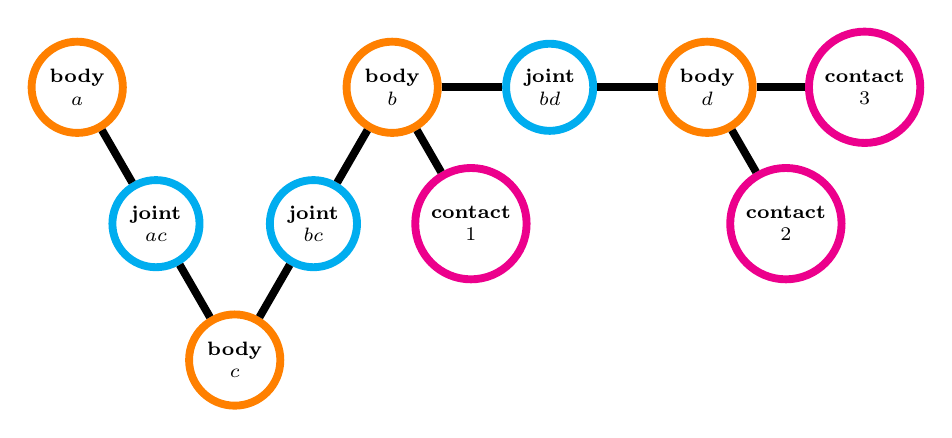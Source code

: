 \begin{tikzpicture}[font=\scriptsize]
\begin{scope}[every node/.style={circle,thick,draw}]
    \node[line width=1mm] (A)[align=center, draw=orange] at (0,0) {$\textbf{body}$ \\ $a$};
    \node[line width=1mm] (C)[align=center, draw=orange] at (4.0,0) {$\textbf{body}$ \\ $b$};
    \node[line width=1mm] (D)[align=center, draw=cyan] at (6.0,0) {$\textbf{joint}$ \\ $bd$};
    \node[line width=1mm] (E)[align=center, draw=orange] at (8.0,0) {$\textbf{body}$ \\ $d$};
    \node[line width=1mm] (F)[align=center, draw=magenta] at (10.0,0) {$\textbf{contact}$ \\ $3$};
    \node[line width=1mm] (G)[align=center, draw=cyan] at (1.0,-1.732) {$\textbf{joint}$ \\ $ac$};
    \node[line width=1mm] (H)[align=center, draw=cyan] at (3.0,-1.732) {$\textbf{joint}$ \\ $bc$};
    \node[line width=1mm] (I)[align=center, draw=magenta] at (5,-1.732) {$\textbf{contact}$ \\ $1$};
    \node[line width=1mm] (J)[align=center, draw=magenta] at (9,-1.732) {$\textbf{contact}$ \\ $2$} ;
    \node[line width=1mm] (K)[align=center, draw=orange] at (2.0,-3.464) {$\textbf{body}$ \\ $c$} ;
\end{scope}

\begin{scope}[every node/.style={draw=white, circle},
              every edge/.style={draw=black,line width=1mm}]
    \path (C) edge (D);
    \path (D) edge (E); 
    \path (E) edge (F);
    \path (A) edge (G);
    \path (G) edge (K);
    \path (K) edge (H);
    \path (H) edge (C); 
    \path (C) edge (I);
    \path (C) edge (D); 
    \path (D) edge (E);
    \path (E) edge (J);
\end{scope}
\end{tikzpicture}